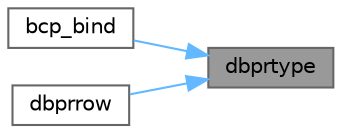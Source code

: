 digraph "dbprtype"
{
 // LATEX_PDF_SIZE
  bgcolor="transparent";
  edge [fontname=Helvetica,fontsize=10,labelfontname=Helvetica,labelfontsize=10];
  node [fontname=Helvetica,fontsize=10,shape=box,height=0.2,width=0.4];
  rankdir="RL";
  Node1 [id="Node000001",label="dbprtype",height=0.2,width=0.4,color="gray40", fillcolor="grey60", style="filled", fontcolor="black",tooltip="Print a token value's name to a buffer."];
  Node1 -> Node2 [id="edge1_Node000001_Node000002",dir="back",color="steelblue1",style="solid",tooltip=" "];
  Node2 [id="Node000002",label="bcp_bind",height=0.2,width=0.4,color="grey40", fillcolor="white", style="filled",URL="$a00577.html#ga6cf03708baaf02eb016b9ee77160d879",tooltip="Bind a program host variable to a database column."];
  Node1 -> Node3 [id="edge2_Node000001_Node000003",dir="back",color="steelblue1",style="solid",tooltip=" "];
  Node3 [id="Node000003",label="dbprrow",height=0.2,width=0.4,color="grey40", fillcolor="white", style="filled",URL="$a00575.html#gaa30be3414a97aac6139af2e928db91ca",tooltip="Print a result set to stdout."];
}
